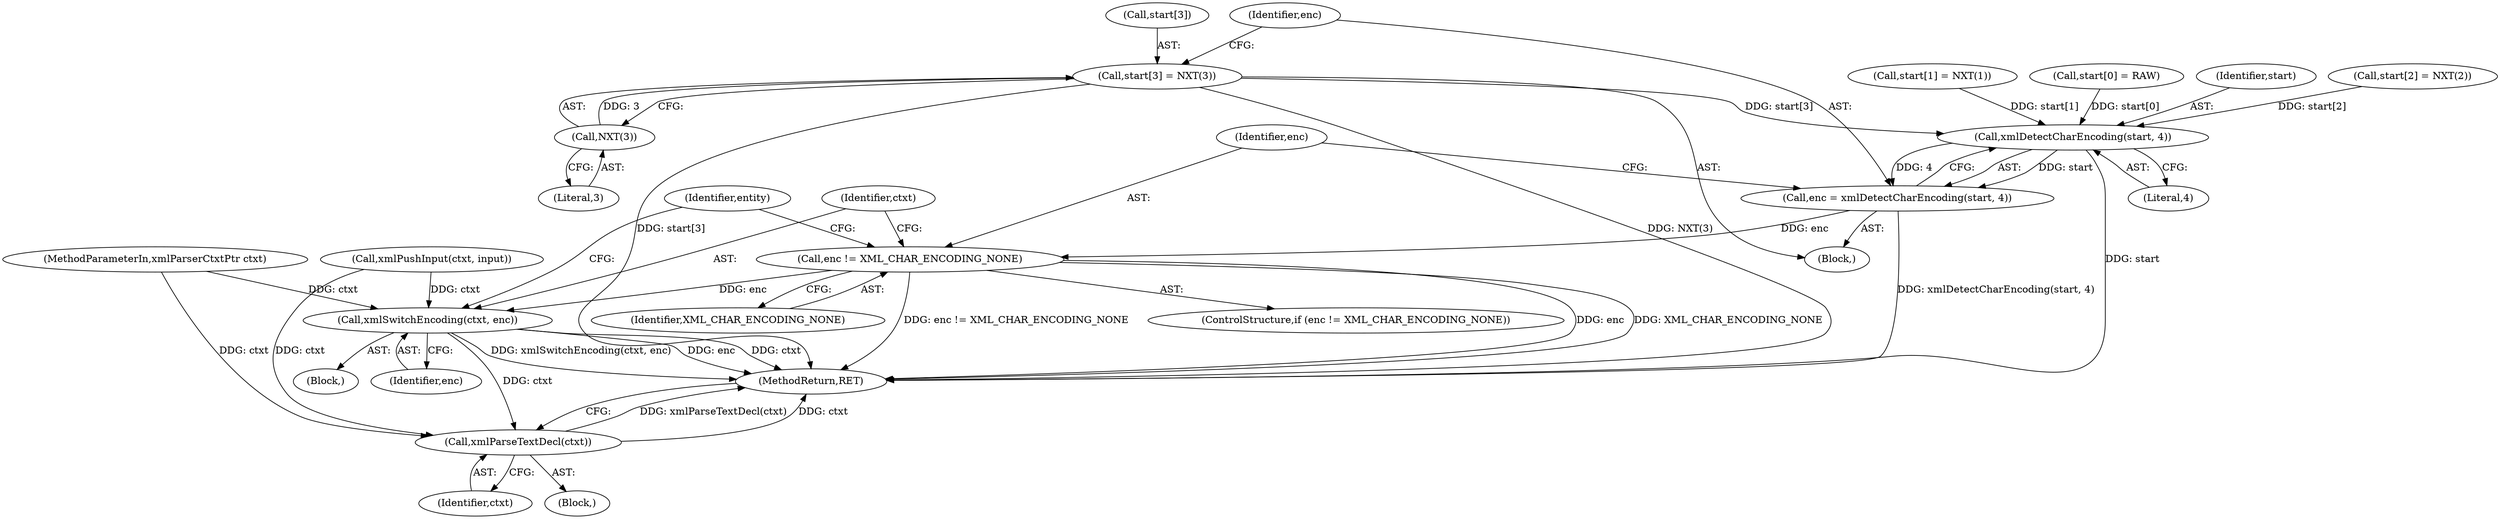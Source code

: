 digraph "0_Chrome_d0947db40187f4708c58e64cbd6013faf9eddeed_38@array" {
"1000398" [label="(Call,start[3] = NXT(3))"];
"1000402" [label="(Call,NXT(3))"];
"1000406" [label="(Call,xmlDetectCharEncoding(start, 4))"];
"1000404" [label="(Call,enc = xmlDetectCharEncoding(start, 4))"];
"1000410" [label="(Call,enc != XML_CHAR_ENCODING_NONE)"];
"1000414" [label="(Call,xmlSwitchEncoding(ctxt, enc))"];
"1000436" [label="(Call,xmlParseTextDecl(ctxt))"];
"1000436" [label="(Call,xmlParseTextDecl(ctxt))"];
"1000413" [label="(Block,)"];
"1000437" [label="(Identifier,ctxt)"];
"1000411" [label="(Identifier,enc)"];
"1000398" [label="(Call,start[3] = NXT(3))"];
"1000386" [label="(Call,start[1] = NXT(1))"];
"1000416" [label="(Identifier,enc)"];
"1000381" [label="(Call,start[0] = RAW)"];
"1000380" [label="(Block,)"];
"1000414" [label="(Call,xmlSwitchEncoding(ctxt, enc))"];
"1000406" [label="(Call,xmlDetectCharEncoding(start, 4))"];
"1000108" [label="(MethodParameterIn,xmlParserCtxtPtr ctxt)"];
"1000354" [label="(Call,xmlPushInput(ctxt, input))"];
"1000404" [label="(Call,enc = xmlDetectCharEncoding(start, 4))"];
"1000409" [label="(ControlStructure,if (enc != XML_CHAR_ENCODING_NONE))"];
"1000402" [label="(Call,NXT(3))"];
"1000410" [label="(Call,enc != XML_CHAR_ENCODING_NONE)"];
"1000421" [label="(Identifier,entity)"];
"1000451" [label="(MethodReturn,RET)"];
"1000407" [label="(Identifier,start)"];
"1000399" [label="(Call,start[3])"];
"1000408" [label="(Literal,4)"];
"1000412" [label="(Identifier,XML_CHAR_ENCODING_NONE)"];
"1000415" [label="(Identifier,ctxt)"];
"1000405" [label="(Identifier,enc)"];
"1000403" [label="(Literal,3)"];
"1000435" [label="(Block,)"];
"1000392" [label="(Call,start[2] = NXT(2))"];
"1000398" -> "1000380"  [label="AST: "];
"1000398" -> "1000402"  [label="CFG: "];
"1000399" -> "1000398"  [label="AST: "];
"1000402" -> "1000398"  [label="AST: "];
"1000405" -> "1000398"  [label="CFG: "];
"1000398" -> "1000451"  [label="DDG: NXT(3)"];
"1000398" -> "1000451"  [label="DDG: start[3]"];
"1000402" -> "1000398"  [label="DDG: 3"];
"1000398" -> "1000406"  [label="DDG: start[3]"];
"1000402" -> "1000403"  [label="CFG: "];
"1000403" -> "1000402"  [label="AST: "];
"1000406" -> "1000404"  [label="AST: "];
"1000406" -> "1000408"  [label="CFG: "];
"1000407" -> "1000406"  [label="AST: "];
"1000408" -> "1000406"  [label="AST: "];
"1000404" -> "1000406"  [label="CFG: "];
"1000406" -> "1000451"  [label="DDG: start"];
"1000406" -> "1000404"  [label="DDG: start"];
"1000406" -> "1000404"  [label="DDG: 4"];
"1000392" -> "1000406"  [label="DDG: start[2]"];
"1000386" -> "1000406"  [label="DDG: start[1]"];
"1000381" -> "1000406"  [label="DDG: start[0]"];
"1000404" -> "1000380"  [label="AST: "];
"1000405" -> "1000404"  [label="AST: "];
"1000411" -> "1000404"  [label="CFG: "];
"1000404" -> "1000451"  [label="DDG: xmlDetectCharEncoding(start, 4)"];
"1000404" -> "1000410"  [label="DDG: enc"];
"1000410" -> "1000409"  [label="AST: "];
"1000410" -> "1000412"  [label="CFG: "];
"1000411" -> "1000410"  [label="AST: "];
"1000412" -> "1000410"  [label="AST: "];
"1000415" -> "1000410"  [label="CFG: "];
"1000421" -> "1000410"  [label="CFG: "];
"1000410" -> "1000451"  [label="DDG: enc"];
"1000410" -> "1000451"  [label="DDG: XML_CHAR_ENCODING_NONE"];
"1000410" -> "1000451"  [label="DDG: enc != XML_CHAR_ENCODING_NONE"];
"1000410" -> "1000414"  [label="DDG: enc"];
"1000414" -> "1000413"  [label="AST: "];
"1000414" -> "1000416"  [label="CFG: "];
"1000415" -> "1000414"  [label="AST: "];
"1000416" -> "1000414"  [label="AST: "];
"1000421" -> "1000414"  [label="CFG: "];
"1000414" -> "1000451"  [label="DDG: xmlSwitchEncoding(ctxt, enc)"];
"1000414" -> "1000451"  [label="DDG: enc"];
"1000414" -> "1000451"  [label="DDG: ctxt"];
"1000354" -> "1000414"  [label="DDG: ctxt"];
"1000108" -> "1000414"  [label="DDG: ctxt"];
"1000414" -> "1000436"  [label="DDG: ctxt"];
"1000436" -> "1000435"  [label="AST: "];
"1000436" -> "1000437"  [label="CFG: "];
"1000437" -> "1000436"  [label="AST: "];
"1000451" -> "1000436"  [label="CFG: "];
"1000436" -> "1000451"  [label="DDG: xmlParseTextDecl(ctxt)"];
"1000436" -> "1000451"  [label="DDG: ctxt"];
"1000354" -> "1000436"  [label="DDG: ctxt"];
"1000108" -> "1000436"  [label="DDG: ctxt"];
}
